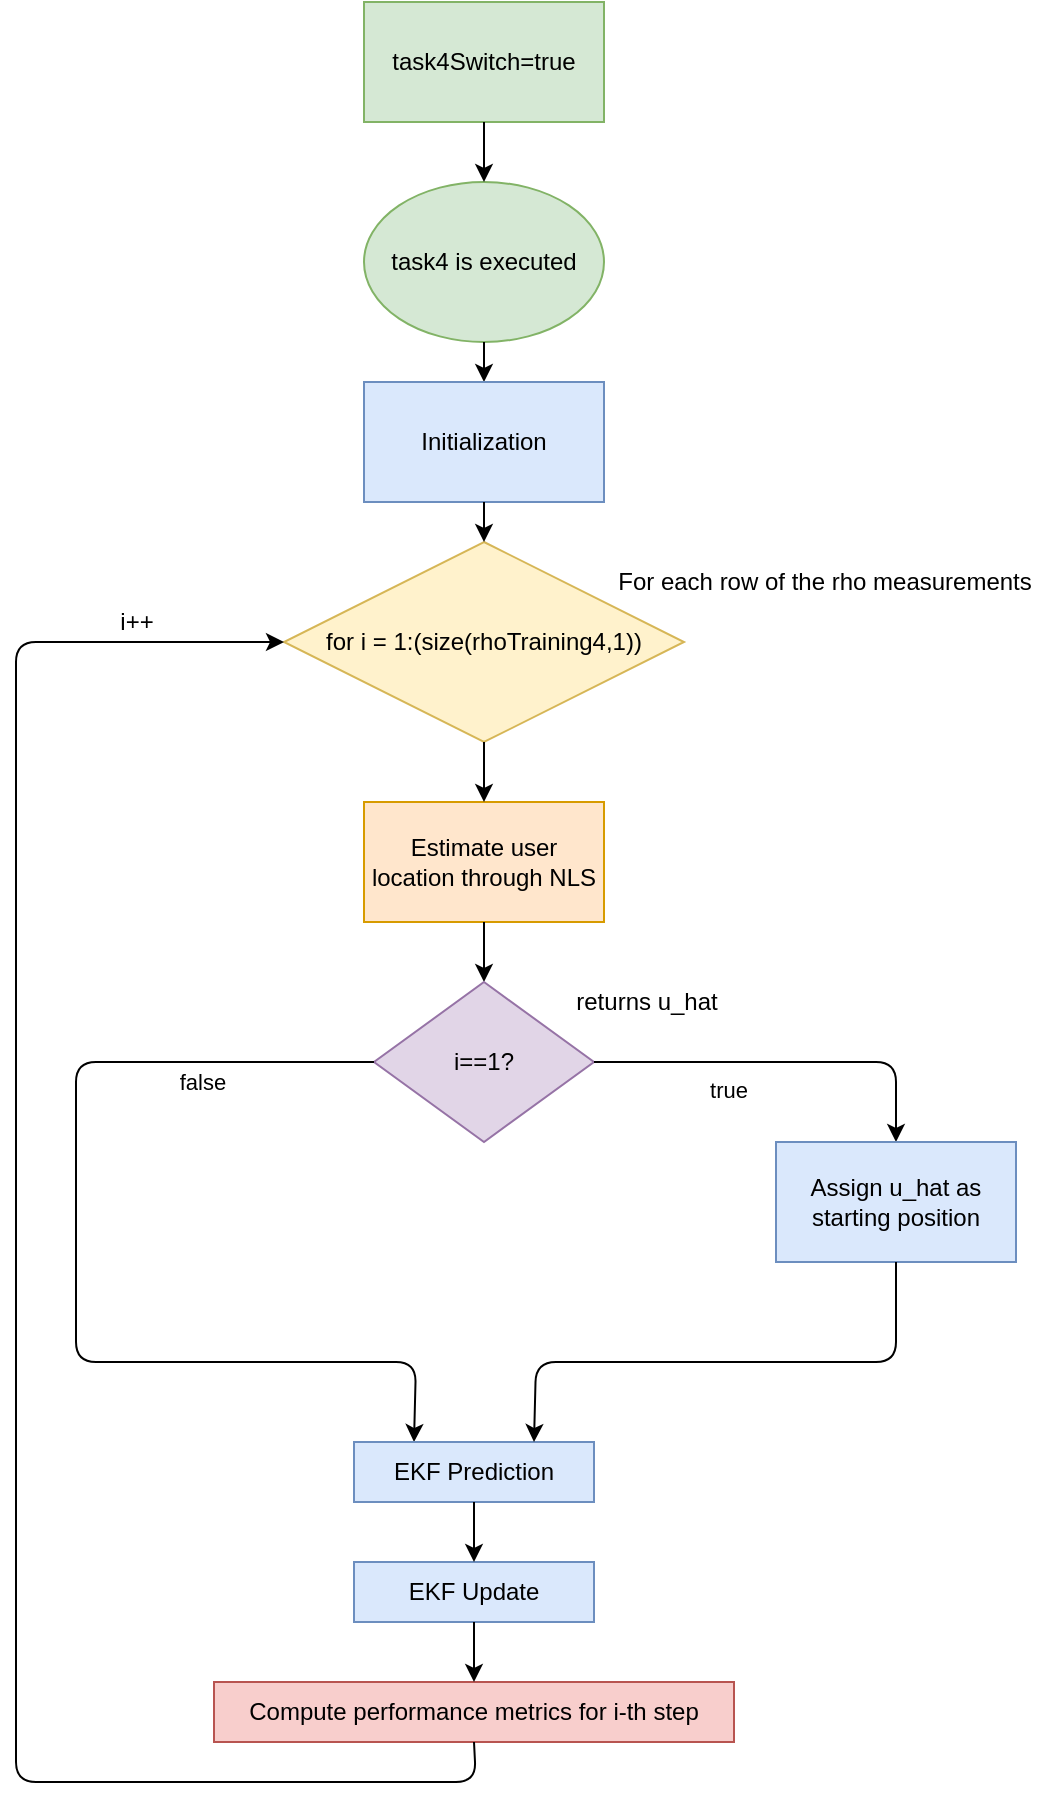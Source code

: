 <mxfile version="13.6.9" type="device"><diagram id="XgTnBe_ymBhMOSJdgHJ6" name="Page-1"><mxGraphModel dx="828" dy="452" grid="1" gridSize="10" guides="1" tooltips="1" connect="1" arrows="1" fold="1" page="1" pageScale="1" pageWidth="827" pageHeight="1169" math="0" shadow="0"><root><mxCell id="0"/><mxCell id="1" parent="0"/><mxCell id="OQKeM11HVvyLqbc_ID8d-1" value="Estimate user location through NLS" style="rounded=0;whiteSpace=wrap;html=1;fillColor=#ffe6cc;strokeColor=#d79b00;" vertex="1" parent="1"><mxGeometry x="294" y="440" width="120" height="60" as="geometry"/></mxCell><mxCell id="OQKeM11HVvyLqbc_ID8d-2" value="for i = 1:(size(rhoTraining4,1))" style="rhombus;whiteSpace=wrap;html=1;fillColor=#fff2cc;strokeColor=#d6b656;" vertex="1" parent="1"><mxGeometry x="254" y="310" width="200" height="100" as="geometry"/></mxCell><mxCell id="OQKeM11HVvyLqbc_ID8d-3" value="task4 is executed" style="ellipse;whiteSpace=wrap;html=1;fillColor=#d5e8d4;strokeColor=#82b366;" vertex="1" parent="1"><mxGeometry x="294" y="130" width="120" height="80" as="geometry"/></mxCell><mxCell id="OQKeM11HVvyLqbc_ID8d-4" value="task4Switch=true" style="rounded=0;whiteSpace=wrap;html=1;fillColor=#d5e8d4;strokeColor=#82b366;" vertex="1" parent="1"><mxGeometry x="294" y="40" width="120" height="60" as="geometry"/></mxCell><mxCell id="OQKeM11HVvyLqbc_ID8d-5" value="" style="endArrow=classic;html=1;exitX=0.5;exitY=1;exitDx=0;exitDy=0;" edge="1" parent="1" source="OQKeM11HVvyLqbc_ID8d-4" target="OQKeM11HVvyLqbc_ID8d-3"><mxGeometry width="50" height="50" relative="1" as="geometry"><mxPoint x="390" y="270" as="sourcePoint"/><mxPoint x="440" y="220" as="targetPoint"/></mxGeometry></mxCell><mxCell id="OQKeM11HVvyLqbc_ID8d-7" value="" style="endArrow=classic;html=1;exitX=0.5;exitY=1;exitDx=0;exitDy=0;entryX=0.5;entryY=0;entryDx=0;entryDy=0;" edge="1" parent="1" source="OQKeM11HVvyLqbc_ID8d-2" target="OQKeM11HVvyLqbc_ID8d-1"><mxGeometry width="50" height="50" relative="1" as="geometry"><mxPoint x="390" y="570" as="sourcePoint"/><mxPoint x="440" y="520" as="targetPoint"/></mxGeometry></mxCell><mxCell id="OQKeM11HVvyLqbc_ID8d-8" value="&amp;nbsp;" style="text;html=1;align=center;verticalAlign=middle;resizable=0;points=[];autosize=1;" vertex="1" parent="1"><mxGeometry x="380" y="410" width="20" height="20" as="geometry"/></mxCell><mxCell id="OQKeM11HVvyLqbc_ID8d-9" value="For each row of the rho measurements" style="text;html=1;align=center;verticalAlign=middle;resizable=0;points=[];autosize=1;" vertex="1" parent="1"><mxGeometry x="414" y="320" width="220" height="20" as="geometry"/></mxCell><mxCell id="OQKeM11HVvyLqbc_ID8d-10" value="" style="endArrow=classic;html=1;exitX=0.5;exitY=1;exitDx=0;exitDy=0;entryX=0.5;entryY=0;entryDx=0;entryDy=0;" edge="1" parent="1" source="OQKeM11HVvyLqbc_ID8d-3" target="OQKeM11HVvyLqbc_ID8d-30"><mxGeometry width="50" height="50" relative="1" as="geometry"><mxPoint x="390" y="470" as="sourcePoint"/><mxPoint x="440" y="420" as="targetPoint"/></mxGeometry></mxCell><mxCell id="OQKeM11HVvyLqbc_ID8d-11" value="" style="endArrow=classic;html=1;exitX=0.5;exitY=1;exitDx=0;exitDy=0;entryX=0.5;entryY=0;entryDx=0;entryDy=0;" edge="1" parent="1" source="OQKeM11HVvyLqbc_ID8d-1" target="OQKeM11HVvyLqbc_ID8d-14"><mxGeometry width="50" height="50" relative="1" as="geometry"><mxPoint x="390" y="660" as="sourcePoint"/><mxPoint x="354" y="630" as="targetPoint"/></mxGeometry></mxCell><mxCell id="OQKeM11HVvyLqbc_ID8d-12" value="returns u_hat" style="text;html=1;align=center;verticalAlign=middle;resizable=0;points=[];autosize=1;" vertex="1" parent="1"><mxGeometry x="390" y="530" width="90" height="20" as="geometry"/></mxCell><mxCell id="OQKeM11HVvyLqbc_ID8d-14" value="i==1?" style="rhombus;whiteSpace=wrap;html=1;fillColor=#e1d5e7;strokeColor=#9673a6;" vertex="1" parent="1"><mxGeometry x="299" y="530" width="110" height="80" as="geometry"/></mxCell><mxCell id="OQKeM11HVvyLqbc_ID8d-15" value="" style="endArrow=classic;html=1;exitX=1;exitY=0.5;exitDx=0;exitDy=0;entryX=0.5;entryY=0;entryDx=0;entryDy=0;" edge="1" parent="1" source="OQKeM11HVvyLqbc_ID8d-14" target="OQKeM11HVvyLqbc_ID8d-17"><mxGeometry width="50" height="50" relative="1" as="geometry"><mxPoint x="390" y="770" as="sourcePoint"/><mxPoint x="560" y="710" as="targetPoint"/><Array as="points"><mxPoint x="560" y="570"/></Array></mxGeometry></mxCell><mxCell id="OQKeM11HVvyLqbc_ID8d-18" value="true" style="edgeLabel;html=1;align=center;verticalAlign=middle;resizable=0;points=[];" vertex="1" connectable="0" parent="OQKeM11HVvyLqbc_ID8d-15"><mxGeometry x="-0.564" y="-2" relative="1" as="geometry"><mxPoint x="25.2" y="11.51" as="offset"/></mxGeometry></mxCell><mxCell id="OQKeM11HVvyLqbc_ID8d-17" value="Assign u_hat as starting position" style="rounded=0;whiteSpace=wrap;html=1;fillColor=#dae8fc;strokeColor=#6c8ebf;" vertex="1" parent="1"><mxGeometry x="500" y="610" width="120" height="60" as="geometry"/></mxCell><mxCell id="OQKeM11HVvyLqbc_ID8d-19" value="" style="endArrow=classic;html=1;exitX=0;exitY=0.5;exitDx=0;exitDy=0;entryX=0.25;entryY=0;entryDx=0;entryDy=0;" edge="1" parent="1" source="OQKeM11HVvyLqbc_ID8d-14" target="OQKeM11HVvyLqbc_ID8d-21"><mxGeometry width="50" height="50" relative="1" as="geometry"><mxPoint x="280" y="600" as="sourcePoint"/><mxPoint x="150" y="690" as="targetPoint"/><Array as="points"><mxPoint x="150" y="570"/><mxPoint x="150" y="640"/><mxPoint x="150" y="720"/><mxPoint x="320" y="720"/></Array></mxGeometry></mxCell><mxCell id="OQKeM11HVvyLqbc_ID8d-20" value="false" style="edgeLabel;html=1;align=center;verticalAlign=middle;resizable=0;points=[];" vertex="1" connectable="0" parent="OQKeM11HVvyLqbc_ID8d-19"><mxGeometry x="-0.564" y="-2" relative="1" as="geometry"><mxPoint x="25.2" y="11.51" as="offset"/></mxGeometry></mxCell><mxCell id="OQKeM11HVvyLqbc_ID8d-21" value="EKF Prediction" style="rounded=0;whiteSpace=wrap;html=1;fillColor=#dae8fc;strokeColor=#6c8ebf;" vertex="1" parent="1"><mxGeometry x="289" y="760" width="120" height="30" as="geometry"/></mxCell><mxCell id="OQKeM11HVvyLqbc_ID8d-22" value="EKF Update" style="rounded=0;whiteSpace=wrap;html=1;fillColor=#dae8fc;strokeColor=#6c8ebf;" vertex="1" parent="1"><mxGeometry x="289" y="820" width="120" height="30" as="geometry"/></mxCell><mxCell id="OQKeM11HVvyLqbc_ID8d-23" value="" style="endArrow=classic;html=1;entryX=0.75;entryY=0;entryDx=0;entryDy=0;exitX=0.5;exitY=1;exitDx=0;exitDy=0;" edge="1" parent="1" source="OQKeM11HVvyLqbc_ID8d-17" target="OQKeM11HVvyLqbc_ID8d-21"><mxGeometry width="50" height="50" relative="1" as="geometry"><mxPoint x="390" y="810" as="sourcePoint"/><mxPoint x="440" y="760" as="targetPoint"/><Array as="points"><mxPoint x="560" y="720"/><mxPoint x="460" y="720"/><mxPoint x="380" y="720"/></Array></mxGeometry></mxCell><mxCell id="OQKeM11HVvyLqbc_ID8d-25" value="" style="endArrow=classic;html=1;exitX=0.5;exitY=1;exitDx=0;exitDy=0;entryX=0.5;entryY=0;entryDx=0;entryDy=0;" edge="1" parent="1" source="OQKeM11HVvyLqbc_ID8d-21" target="OQKeM11HVvyLqbc_ID8d-22"><mxGeometry width="50" height="50" relative="1" as="geometry"><mxPoint x="390" y="910" as="sourcePoint"/><mxPoint x="440" y="860" as="targetPoint"/></mxGeometry></mxCell><mxCell id="OQKeM11HVvyLqbc_ID8d-26" value="Compute performance metrics for i-th step" style="rounded=0;whiteSpace=wrap;html=1;fillColor=#f8cecc;strokeColor=#b85450;" vertex="1" parent="1"><mxGeometry x="219" y="880" width="260" height="30" as="geometry"/></mxCell><mxCell id="OQKeM11HVvyLqbc_ID8d-27" value="" style="endArrow=classic;html=1;exitX=0.5;exitY=1;exitDx=0;exitDy=0;entryX=0.5;entryY=0;entryDx=0;entryDy=0;" edge="1" parent="1" source="OQKeM11HVvyLqbc_ID8d-22" target="OQKeM11HVvyLqbc_ID8d-26"><mxGeometry width="50" height="50" relative="1" as="geometry"><mxPoint x="390" y="1090" as="sourcePoint"/><mxPoint x="440" y="1040" as="targetPoint"/></mxGeometry></mxCell><mxCell id="OQKeM11HVvyLqbc_ID8d-29" value="" style="endArrow=classic;html=1;exitX=0.5;exitY=1;exitDx=0;exitDy=0;entryX=0;entryY=0.5;entryDx=0;entryDy=0;" edge="1" parent="1" source="OQKeM11HVvyLqbc_ID8d-26" target="OQKeM11HVvyLqbc_ID8d-2"><mxGeometry width="50" height="50" relative="1" as="geometry"><mxPoint x="390" y="990" as="sourcePoint"/><mxPoint x="440" y="940" as="targetPoint"/><Array as="points"><mxPoint x="350" y="930"/><mxPoint x="120" y="930"/><mxPoint x="120" y="360"/></Array></mxGeometry></mxCell><mxCell id="OQKeM11HVvyLqbc_ID8d-30" value="Initialization" style="rounded=0;whiteSpace=wrap;html=1;fillColor=#dae8fc;strokeColor=#6c8ebf;" vertex="1" parent="1"><mxGeometry x="294" y="230" width="120" height="60" as="geometry"/></mxCell><mxCell id="OQKeM11HVvyLqbc_ID8d-31" value="" style="endArrow=classic;html=1;exitX=0.5;exitY=1;exitDx=0;exitDy=0;entryX=0.5;entryY=0;entryDx=0;entryDy=0;" edge="1" parent="1" source="OQKeM11HVvyLqbc_ID8d-30" target="OQKeM11HVvyLqbc_ID8d-2"><mxGeometry width="50" height="50" relative="1" as="geometry"><mxPoint x="230" y="280" as="sourcePoint"/><mxPoint x="280" y="230" as="targetPoint"/></mxGeometry></mxCell><mxCell id="OQKeM11HVvyLqbc_ID8d-33" value="i++" style="text;html=1;align=center;verticalAlign=middle;resizable=0;points=[];autosize=1;" vertex="1" parent="1"><mxGeometry x="165" y="340" width="30" height="20" as="geometry"/></mxCell></root></mxGraphModel></diagram></mxfile>